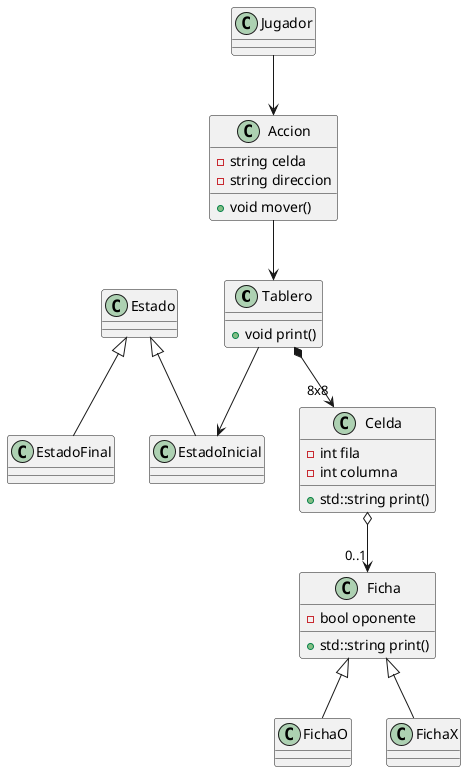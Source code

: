 @startuml

class Tablero {
    +void print()
}

class Accion {
    +void mover()
    -string celda
    -string direccion
}

class Celda {
    +std::string print()
    -int fila
    -int columna
}

class Ficha {
    +std::string print()
    -bool oponente
}

Jugador --> Accion
Accion --> Tablero

Tablero *--> "8x8" Celda
Celda o--> "0..1" Ficha
Ficha <|-- FichaO
Ficha <|-- FichaX

Tablero --> EstadoInicial
Estado <|-- EstadoInicial
Estado <|-- EstadoFinal

@enduml